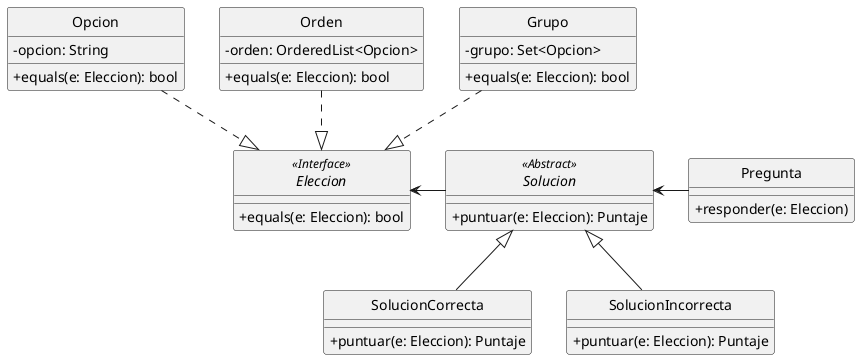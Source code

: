 @startuml DiagramaGroupChoice

skinparam monochrome true
hide circle
skinparam classAttributeIconSize 0

class Pregunta {
    + responder(e: Eleccion)
}

abstract Solucion <<Abstract>> {
    + puntuar(e: Eleccion): Puntaje
}

class SolucionCorrecta extends Solucion {
    + puntuar(e: Eleccion): Puntaje
}

class SolucionIncorrecta extends Solucion {
    + puntuar(e: Eleccion): Puntaje
}

class Opcion {
    - opcion: String
    + equals(e: Eleccion): bool
}


Solucion <- Pregunta
Solucion -left-> Eleccion
class Orden {
    - orden: OrderedList<Opcion>
    + equals(e: Eleccion): bool
}

class Grupo {
    - grupo: Set<Opcion>
    + equals(e: Eleccion): bool
}

interface Eleccion <<Interface>> {
    + equals(e: Eleccion): bool
}

Orden .down.|> Eleccion
Grupo .down.|> Eleccion
Opcion .down.|> Eleccion

@enduml
